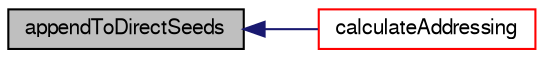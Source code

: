 digraph "appendToDirectSeeds"
{
  bgcolor="transparent";
  edge [fontname="FreeSans",fontsize="10",labelfontname="FreeSans",labelfontsize="10"];
  node [fontname="FreeSans",fontsize="10",shape=record];
  rankdir="LR";
  Node53 [label="appendToDirectSeeds",height=0.2,width=0.4,color="black", fillcolor="grey75", style="filled", fontcolor="black"];
  Node53 -> Node54 [dir="back",color="midnightblue",fontsize="10",style="solid",fontname="FreeSans"];
  Node54 [label="calculateAddressing",height=0.2,width=0.4,color="red",URL="$a29242.html#a781b479382f70d68c7c1c6b58ca7fc30",tooltip="Calculate the mesh-to-mesh addressing and weights. "];
}
